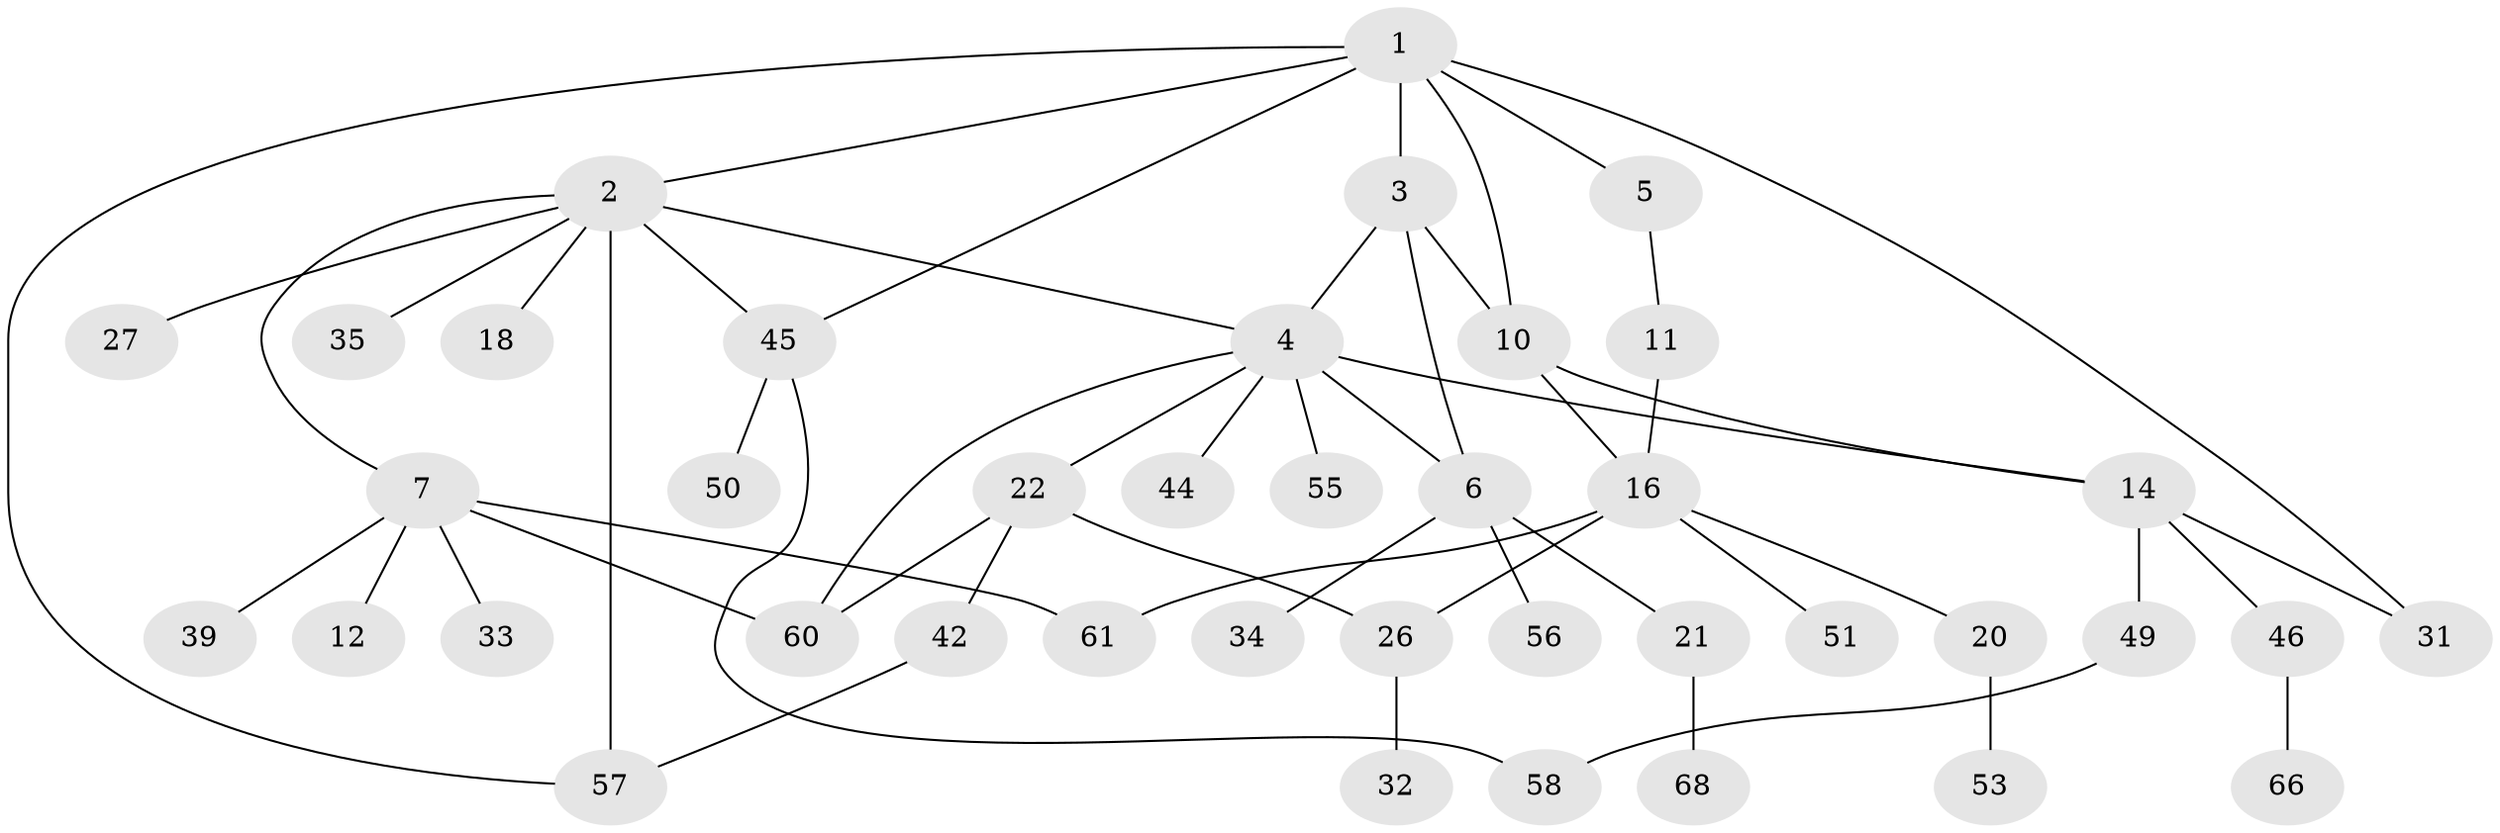 // original degree distribution, {8: 0.012345679012345678, 9: 0.024691358024691357, 4: 0.12345679012345678, 3: 0.13580246913580246, 6: 0.024691358024691357, 1: 0.3950617283950617, 2: 0.24691358024691357, 5: 0.037037037037037035}
// Generated by graph-tools (version 1.1) at 2025/17/03/04/25 18:17:03]
// undirected, 40 vertices, 53 edges
graph export_dot {
graph [start="1"]
  node [color=gray90,style=filled];
  1;
  2;
  3 [super="+40"];
  4 [super="+9+25"];
  5 [super="+63"];
  6 [super="+8"];
  7;
  10 [super="+37+15+17"];
  11;
  12 [super="+13"];
  14 [super="+24"];
  16 [super="+19"];
  18;
  20;
  21;
  22 [super="+29"];
  26 [super="+74+28"];
  27;
  31 [super="+67"];
  32;
  33 [super="+77"];
  34;
  35;
  39;
  42 [super="+78"];
  44;
  45 [super="+47"];
  46 [super="+54+48"];
  49 [super="+62"];
  50;
  51;
  53;
  55 [super="+79"];
  56;
  57 [super="+64"];
  58;
  60 [super="+76"];
  61;
  66;
  68;
  1 -- 2;
  1 -- 3 [weight=2];
  1 -- 5;
  1 -- 10;
  1 -- 31;
  1 -- 45;
  1 -- 57;
  2 -- 4;
  2 -- 7;
  2 -- 18;
  2 -- 27;
  2 -- 35;
  2 -- 45;
  2 -- 57 [weight=2];
  3 -- 4;
  3 -- 6;
  3 -- 10;
  4 -- 6 [weight=2];
  4 -- 14;
  4 -- 22;
  4 -- 44;
  4 -- 55;
  4 -- 60;
  5 -- 11;
  6 -- 34;
  6 -- 56;
  6 -- 21;
  7 -- 12;
  7 -- 33;
  7 -- 39;
  7 -- 61;
  7 -- 60;
  10 -- 14;
  10 -- 16;
  11 -- 16;
  14 -- 46;
  14 -- 49;
  14 -- 31;
  16 -- 26;
  16 -- 61 [weight=2];
  16 -- 51;
  16 -- 20 [weight=2];
  20 -- 53;
  21 -- 68;
  22 -- 26;
  22 -- 42;
  22 -- 60;
  26 -- 32;
  42 -- 57;
  45 -- 50;
  45 -- 58;
  46 -- 66;
  49 -- 58;
}
